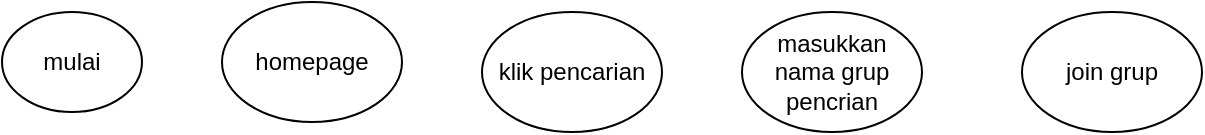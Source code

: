 <mxfile version="16.1.0" type="github">
  <diagram id="UL6UBnjhMnkn-bkEDYM3" name="Page-1">
    <mxGraphModel dx="868" dy="482" grid="1" gridSize="10" guides="1" tooltips="1" connect="1" arrows="1" fold="1" page="1" pageScale="1" pageWidth="850" pageHeight="1100" math="0" shadow="0">
      <root>
        <mxCell id="0" />
        <mxCell id="1" parent="0" />
        <mxCell id="-D98q-OLxS96OO0s8oTO-1" value="mulai" style="ellipse;whiteSpace=wrap;html=1;" vertex="1" parent="1">
          <mxGeometry x="90" y="80" width="70" height="50" as="geometry" />
        </mxCell>
        <mxCell id="-D98q-OLxS96OO0s8oTO-3" value="homepage" style="ellipse;whiteSpace=wrap;html=1;" vertex="1" parent="1">
          <mxGeometry x="200" y="75" width="90" height="60" as="geometry" />
        </mxCell>
        <mxCell id="-D98q-OLxS96OO0s8oTO-4" value="klik pencarian" style="ellipse;whiteSpace=wrap;html=1;" vertex="1" parent="1">
          <mxGeometry x="330" y="80" width="90" height="60" as="geometry" />
        </mxCell>
        <mxCell id="-D98q-OLxS96OO0s8oTO-5" value="masukkan nama grup pencrian" style="ellipse;whiteSpace=wrap;html=1;" vertex="1" parent="1">
          <mxGeometry x="460" y="80" width="90" height="60" as="geometry" />
        </mxCell>
        <mxCell id="-D98q-OLxS96OO0s8oTO-6" value="join grup" style="ellipse;whiteSpace=wrap;html=1;" vertex="1" parent="1">
          <mxGeometry x="600" y="80" width="90" height="60" as="geometry" />
        </mxCell>
      </root>
    </mxGraphModel>
  </diagram>
</mxfile>
